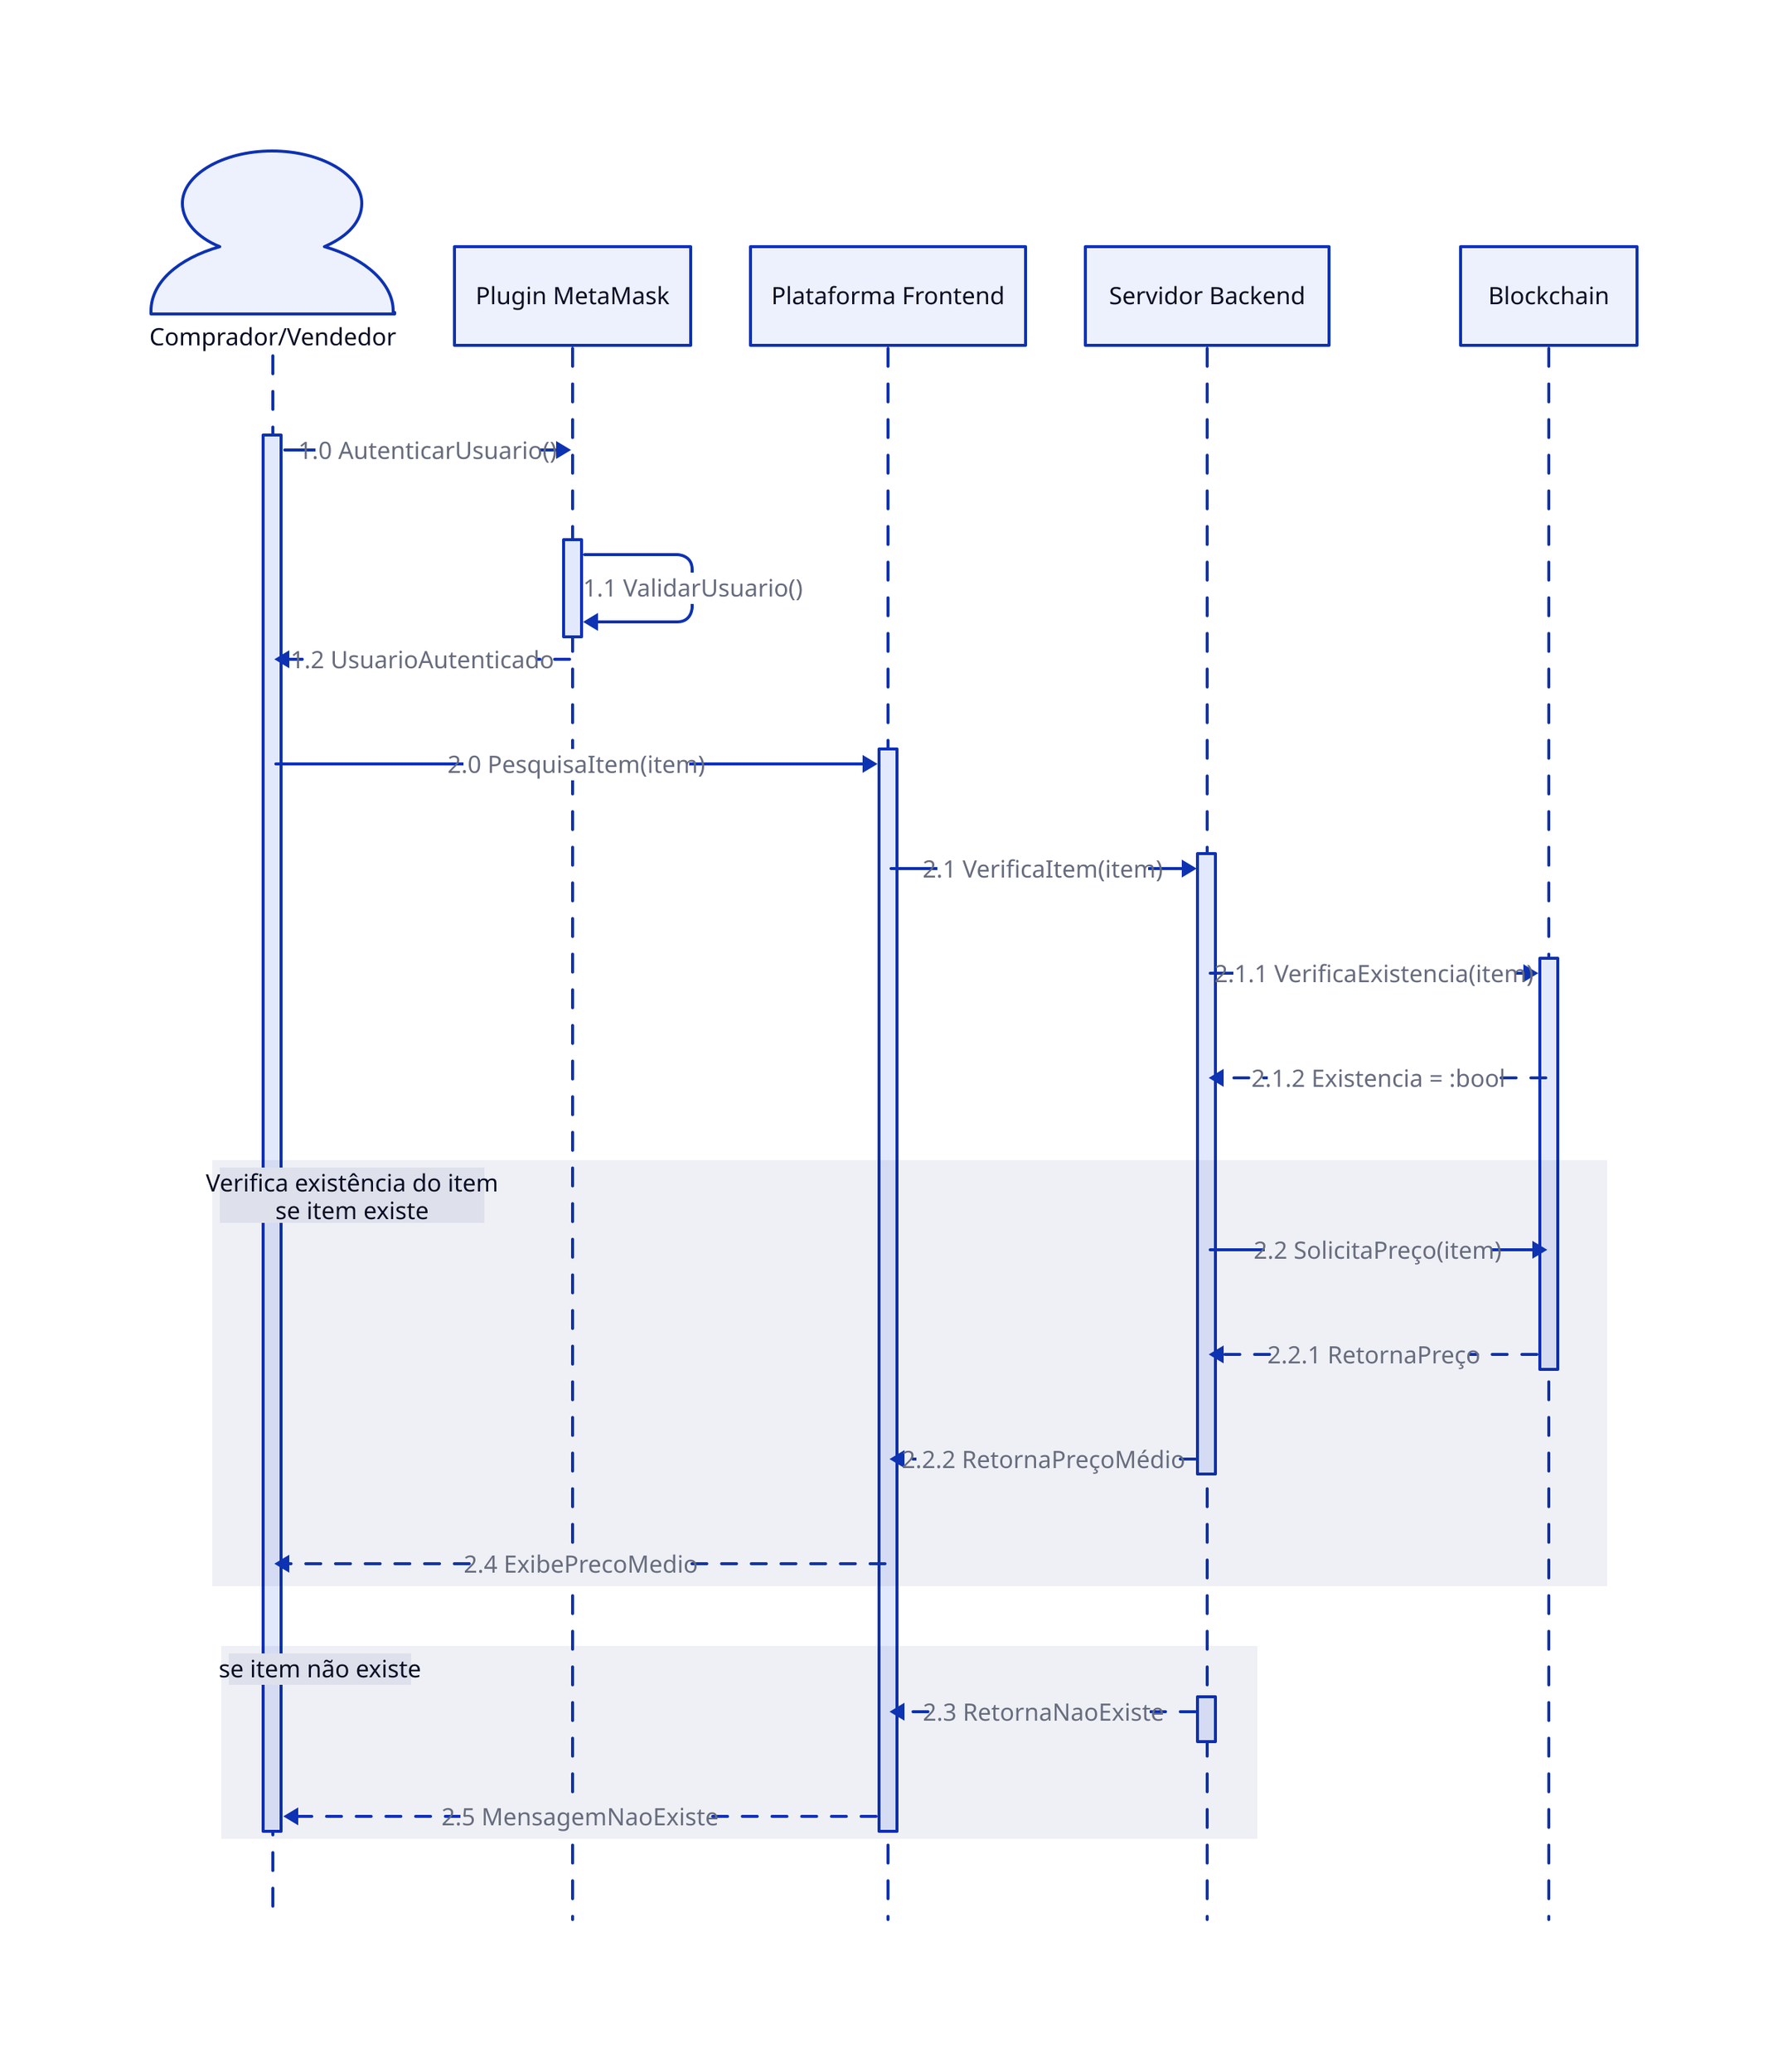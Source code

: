 # DiagramaSequênciaVisualizarPreçoMédio
# Iniciação do Diagrama de Sequência
shape: sequence_diagram


# Atores e objetos
comprador/vendedor: "Comprador/Vendedor" {shape: person}
pluginMetaMask: "Plugin MetaMask"
plataformaFrontend: "Plataforma Frontend"
servidorBackend: "Servidor Backend"
blockchain: "Blockchain"


# Autenticação do usuário
comprador/vendedor.t1 -> pluginMetaMask: "1.0 AutenticarUsuario()"
pluginMetaMask.t -> pluginMetaMask.t: "1.1 ValidarUsuario()"
pluginMetaMask -> comprador/vendedor: "1.2 UsuarioAutenticado" {style.stroke-dash: 5}


# Processo de pesquisa de item
comprador/vendedor -> plataformaFrontend.t2: "2.0 PesquisaItem(item)"
plataformaFrontend -> servidorBackend.t3: "2.1 VerificaItem(item)"
servidorBackend -> blockchain.t4: "2.1.1 VerificaExistencia(item)"
blockchain -> servidorBackend: "2.1.2 Existencia = :bool" {style.stroke-dash: 5}


# Mostra preço médio se o item existe
Verifica existência do item\nse item existe: {
  servidorBackend -> blockchain: "2.2 SolicitaPreço(item)"
  blockchain.t4 -> servidorBackend: "2.2.1 RetornaPreço" {style.stroke-dash: 5}
  servidorBackend.t3 -> plataformaFrontend: "2.2.2 RetornaPreçoMédio" {style.stroke-dash: 5}
  plataformaFrontend -> comprador/vendedor: "2.4 ExibePrecoMedio" {style.stroke-dash: 5}
}
# Se não existe, retorna mensagem
se item não existe: {
  servidorBackend.t5 -> plataformaFrontend: "2.3 RetornaNaoExiste" {style.stroke-dash: 5}
  plataformaFrontend.t2 -> comprador/vendedor.t1: "2.5 MensagemNaoExiste" {style.stroke-dash: 5}
}


# 1.0 - O usuário, para entrar na plataforma, usa o plugin MetaMask para autenticar seu acesso
# 1.1 - O MetaMask verifica se o usuário tem acesso a plataforma
# 1.2 - Caso tenha acesso, o usuário é autenticado e pode acessa a plataforma (casos a parte são exibidos no DiagramaSequênciaLoginMetaMask)


# 2.0 - O usuário pesquisa o item do qual deseja visualizar o preço médio
# 2.1 - A plataforma envia o item ao servidor backend para que ele possa verificar sua existência no catálogo atual
# 2.1.1 - O servidor verifica a existência do item no blockchain
# 2.1.2 - O blockchain retorna a existência do item ao servidor


# Caso o item for existente:
#   2.2 - O servidor verifica o preço médio do item no blockchain
#   2.2.1 - O blockchain retorna o preço médio ao servidor
#   2.2.2 - O servidor envia o preço médio recebido à plataforma
#   2.4 - O preço médio é exibido ao usuário


# Caso o item não existir:
#   2.3 - O servidor backend retorna à plataforma que o item não existe no catálogo atual
#   2.5 - É exibida ao usuário uma mensagem dizendo que o item pesquisado não existe no catálogo atual
